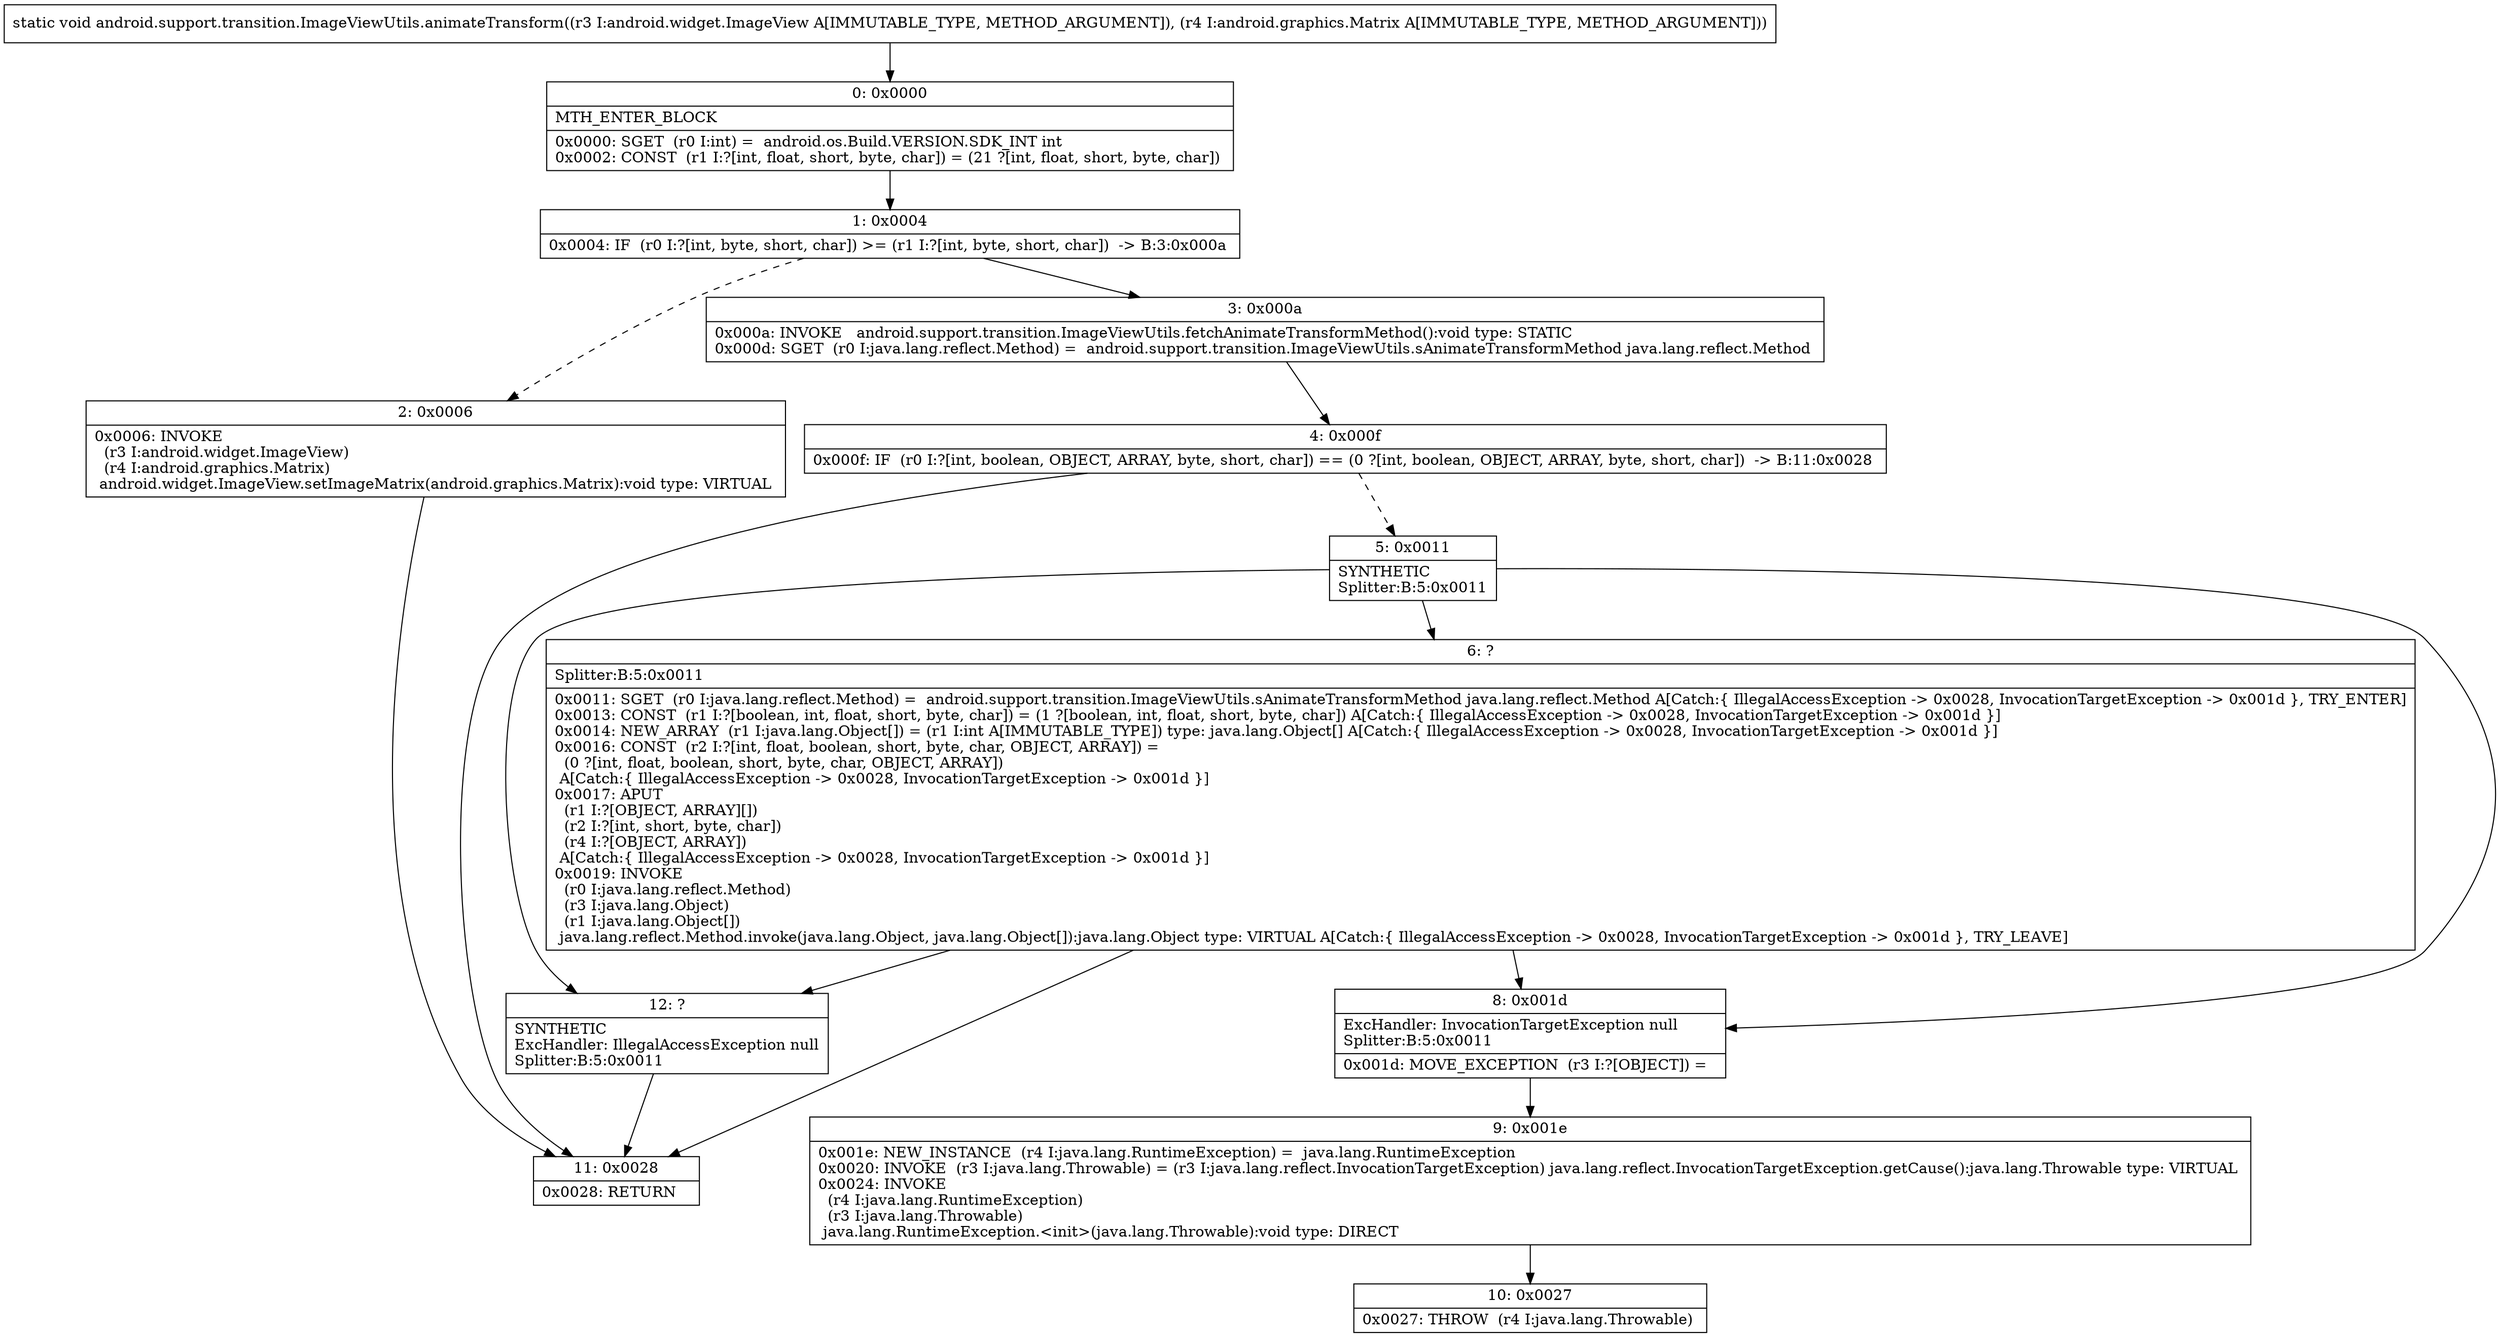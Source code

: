 digraph "CFG forandroid.support.transition.ImageViewUtils.animateTransform(Landroid\/widget\/ImageView;Landroid\/graphics\/Matrix;)V" {
Node_0 [shape=record,label="{0\:\ 0x0000|MTH_ENTER_BLOCK\l|0x0000: SGET  (r0 I:int) =  android.os.Build.VERSION.SDK_INT int \l0x0002: CONST  (r1 I:?[int, float, short, byte, char]) = (21 ?[int, float, short, byte, char]) \l}"];
Node_1 [shape=record,label="{1\:\ 0x0004|0x0004: IF  (r0 I:?[int, byte, short, char]) \>= (r1 I:?[int, byte, short, char])  \-\> B:3:0x000a \l}"];
Node_2 [shape=record,label="{2\:\ 0x0006|0x0006: INVOKE  \l  (r3 I:android.widget.ImageView)\l  (r4 I:android.graphics.Matrix)\l android.widget.ImageView.setImageMatrix(android.graphics.Matrix):void type: VIRTUAL \l}"];
Node_3 [shape=record,label="{3\:\ 0x000a|0x000a: INVOKE   android.support.transition.ImageViewUtils.fetchAnimateTransformMethod():void type: STATIC \l0x000d: SGET  (r0 I:java.lang.reflect.Method) =  android.support.transition.ImageViewUtils.sAnimateTransformMethod java.lang.reflect.Method \l}"];
Node_4 [shape=record,label="{4\:\ 0x000f|0x000f: IF  (r0 I:?[int, boolean, OBJECT, ARRAY, byte, short, char]) == (0 ?[int, boolean, OBJECT, ARRAY, byte, short, char])  \-\> B:11:0x0028 \l}"];
Node_5 [shape=record,label="{5\:\ 0x0011|SYNTHETIC\lSplitter:B:5:0x0011\l}"];
Node_6 [shape=record,label="{6\:\ ?|Splitter:B:5:0x0011\l|0x0011: SGET  (r0 I:java.lang.reflect.Method) =  android.support.transition.ImageViewUtils.sAnimateTransformMethod java.lang.reflect.Method A[Catch:\{ IllegalAccessException \-\> 0x0028, InvocationTargetException \-\> 0x001d \}, TRY_ENTER]\l0x0013: CONST  (r1 I:?[boolean, int, float, short, byte, char]) = (1 ?[boolean, int, float, short, byte, char]) A[Catch:\{ IllegalAccessException \-\> 0x0028, InvocationTargetException \-\> 0x001d \}]\l0x0014: NEW_ARRAY  (r1 I:java.lang.Object[]) = (r1 I:int A[IMMUTABLE_TYPE]) type: java.lang.Object[] A[Catch:\{ IllegalAccessException \-\> 0x0028, InvocationTargetException \-\> 0x001d \}]\l0x0016: CONST  (r2 I:?[int, float, boolean, short, byte, char, OBJECT, ARRAY]) = \l  (0 ?[int, float, boolean, short, byte, char, OBJECT, ARRAY])\l A[Catch:\{ IllegalAccessException \-\> 0x0028, InvocationTargetException \-\> 0x001d \}]\l0x0017: APUT  \l  (r1 I:?[OBJECT, ARRAY][])\l  (r2 I:?[int, short, byte, char])\l  (r4 I:?[OBJECT, ARRAY])\l A[Catch:\{ IllegalAccessException \-\> 0x0028, InvocationTargetException \-\> 0x001d \}]\l0x0019: INVOKE  \l  (r0 I:java.lang.reflect.Method)\l  (r3 I:java.lang.Object)\l  (r1 I:java.lang.Object[])\l java.lang.reflect.Method.invoke(java.lang.Object, java.lang.Object[]):java.lang.Object type: VIRTUAL A[Catch:\{ IllegalAccessException \-\> 0x0028, InvocationTargetException \-\> 0x001d \}, TRY_LEAVE]\l}"];
Node_8 [shape=record,label="{8\:\ 0x001d|ExcHandler: InvocationTargetException null\lSplitter:B:5:0x0011\l|0x001d: MOVE_EXCEPTION  (r3 I:?[OBJECT]) =  \l}"];
Node_9 [shape=record,label="{9\:\ 0x001e|0x001e: NEW_INSTANCE  (r4 I:java.lang.RuntimeException) =  java.lang.RuntimeException \l0x0020: INVOKE  (r3 I:java.lang.Throwable) = (r3 I:java.lang.reflect.InvocationTargetException) java.lang.reflect.InvocationTargetException.getCause():java.lang.Throwable type: VIRTUAL \l0x0024: INVOKE  \l  (r4 I:java.lang.RuntimeException)\l  (r3 I:java.lang.Throwable)\l java.lang.RuntimeException.\<init\>(java.lang.Throwable):void type: DIRECT \l}"];
Node_10 [shape=record,label="{10\:\ 0x0027|0x0027: THROW  (r4 I:java.lang.Throwable) \l}"];
Node_11 [shape=record,label="{11\:\ 0x0028|0x0028: RETURN   \l}"];
Node_12 [shape=record,label="{12\:\ ?|SYNTHETIC\lExcHandler: IllegalAccessException null\lSplitter:B:5:0x0011\l}"];
MethodNode[shape=record,label="{static void android.support.transition.ImageViewUtils.animateTransform((r3 I:android.widget.ImageView A[IMMUTABLE_TYPE, METHOD_ARGUMENT]), (r4 I:android.graphics.Matrix A[IMMUTABLE_TYPE, METHOD_ARGUMENT])) }"];
MethodNode -> Node_0;
Node_0 -> Node_1;
Node_1 -> Node_2[style=dashed];
Node_1 -> Node_3;
Node_2 -> Node_11;
Node_3 -> Node_4;
Node_4 -> Node_5[style=dashed];
Node_4 -> Node_11;
Node_5 -> Node_6;
Node_5 -> Node_12;
Node_5 -> Node_8;
Node_6 -> Node_12;
Node_6 -> Node_8;
Node_6 -> Node_11;
Node_8 -> Node_9;
Node_9 -> Node_10;
Node_12 -> Node_11;
}

